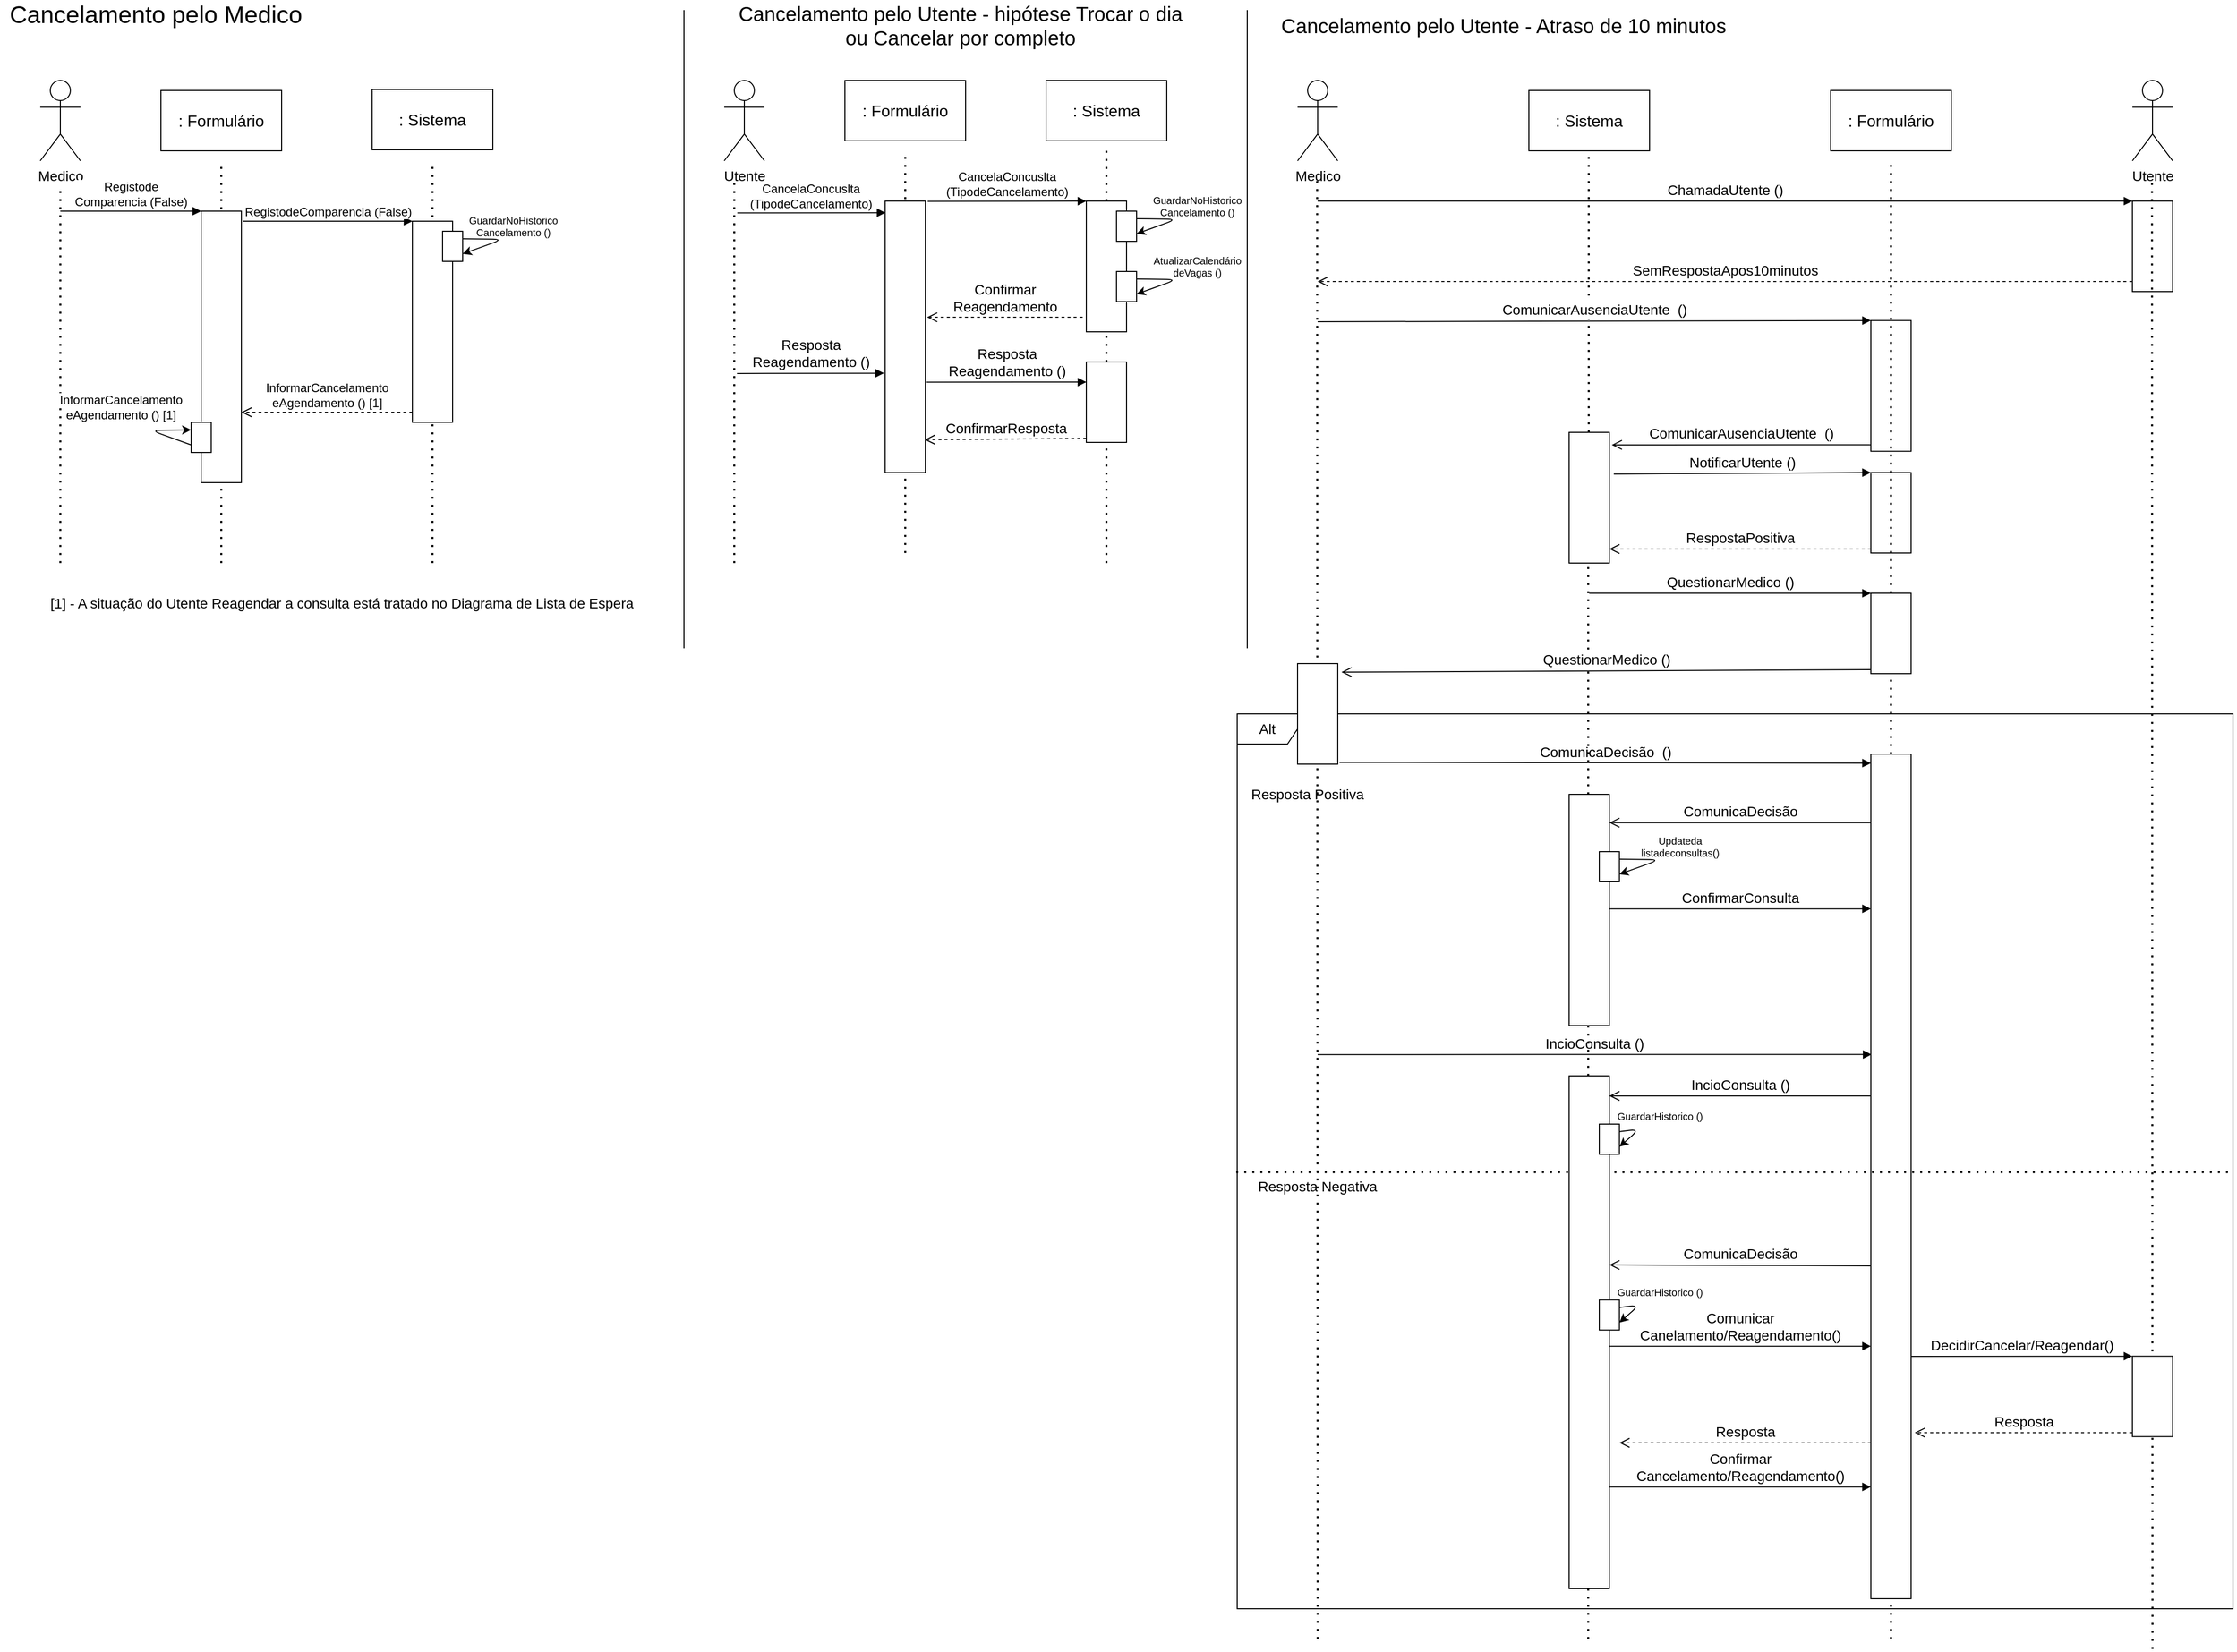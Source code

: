 <mxfile version="14.2.7" type="device"><diagram id="nyG3yByDH5-XEcaF3wyP" name="Page-1"><mxGraphModel dx="1483" dy="783" grid="1" gridSize="10" guides="1" tooltips="1" connect="1" arrows="1" fold="1" page="1" pageScale="1" pageWidth="2336" pageHeight="1654" math="0" shadow="0"><root><mxCell id="0"/><mxCell id="1" parent="0"/><mxCell id="68zxXM_9OFbMDxVNMEXU-1" value="Medico" style="shape=umlActor;verticalLabelPosition=bottom;verticalAlign=top;html=1;outlineConnect=0;fontSize=14;" parent="1" vertex="1"><mxGeometry x="80" y="80" width="40" height="80" as="geometry"/></mxCell><mxCell id="68zxXM_9OFbMDxVNMEXU-2" value="Cancelamento pelo Medico" style="text;html=1;strokeColor=none;fillColor=none;align=center;verticalAlign=middle;whiteSpace=wrap;rounded=0;fontSize=24;" parent="1" vertex="1"><mxGeometry x="40" width="310" height="30" as="geometry"/></mxCell><mxCell id="68zxXM_9OFbMDxVNMEXU-3" value="" style="endArrow=none;dashed=1;html=1;dashPattern=1 3;strokeWidth=2;fontSize=24;" parent="1" edge="1"><mxGeometry width="50" height="50" relative="1" as="geometry"><mxPoint x="100" y="560" as="sourcePoint"/><mxPoint x="100" y="190" as="targetPoint"/></mxGeometry></mxCell><mxCell id="68zxXM_9OFbMDxVNMEXU-4" value=": Sistema" style="rounded=0;whiteSpace=wrap;html=1;fontSize=16;" parent="1" vertex="1"><mxGeometry x="410" y="89" width="120" height="60" as="geometry"/></mxCell><mxCell id="68zxXM_9OFbMDxVNMEXU-5" value="" style="endArrow=none;dashed=1;html=1;dashPattern=1 3;strokeWidth=2;fontSize=16;" parent="1" edge="1"><mxGeometry width="50" height="50" relative="1" as="geometry"><mxPoint x="470" y="560" as="sourcePoint"/><mxPoint x="470" y="160" as="targetPoint"/></mxGeometry></mxCell><mxCell id="68zxXM_9OFbMDxVNMEXU-8" value="" style="html=1;points=[];perimeter=orthogonalPerimeter;strokeColor=#000000;fontSize=16;" parent="1" vertex="1"><mxGeometry x="450" y="220" width="40" height="200" as="geometry"/></mxCell><mxCell id="68zxXM_9OFbMDxVNMEXU-9" value="RegistodeComparencia (False)" style="html=1;verticalAlign=bottom;endArrow=block;entryX=0;entryY=0;fontSize=12;" parent="1" target="68zxXM_9OFbMDxVNMEXU-8" edge="1"><mxGeometry relative="1" as="geometry"><mxPoint x="282" y="220" as="sourcePoint"/></mxGeometry></mxCell><mxCell id="68zxXM_9OFbMDxVNMEXU-10" value="InformarCancelamento&lt;br&gt;eAgendamento () [1]" style="html=1;verticalAlign=bottom;endArrow=open;dashed=1;endSize=8;exitX=0;exitY=0.95;fontSize=12;" parent="1" source="68zxXM_9OFbMDxVNMEXU-8" target="DJYXt16fojzE1bJ_ypLz-3" edge="1"><mxGeometry relative="1" as="geometry"><mxPoint x="290" y="410" as="targetPoint"/></mxGeometry></mxCell><mxCell id="68zxXM_9OFbMDxVNMEXU-11" value="" style="rounded=0;whiteSpace=wrap;html=1;fontSize=16;" parent="1" vertex="1"><mxGeometry x="480" y="230" width="20" height="30" as="geometry"/></mxCell><mxCell id="68zxXM_9OFbMDxVNMEXU-12" value="" style="endArrow=classic;html=1;fontSize=16;exitX=1;exitY=0.25;exitDx=0;exitDy=0;entryX=1;entryY=0.75;entryDx=0;entryDy=0;" parent="1" source="68zxXM_9OFbMDxVNMEXU-11" target="68zxXM_9OFbMDxVNMEXU-11" edge="1"><mxGeometry width="50" height="50" relative="1" as="geometry"><mxPoint x="510" y="350" as="sourcePoint"/><mxPoint x="570" y="245" as="targetPoint"/><Array as="points"><mxPoint x="540" y="238"/></Array></mxGeometry></mxCell><mxCell id="68zxXM_9OFbMDxVNMEXU-13" value="GuardarNoHistorico&lt;br&gt;Cancelamento ()" style="text;html=1;align=center;verticalAlign=middle;resizable=0;points=[];autosize=1;fontSize=10;" parent="1" vertex="1"><mxGeometry x="500" y="210" width="100" height="30" as="geometry"/></mxCell><mxCell id="68zxXM_9OFbMDxVNMEXU-18" value="[1] - A situação do Utente Reagendar a consulta está tratado no Diagrama de Lista de Espera" style="text;html=1;strokeColor=none;fillColor=none;align=center;verticalAlign=middle;whiteSpace=wrap;rounded=0;fontSize=14;" parent="1" vertex="1"><mxGeometry x="80" y="590" width="600" height="20" as="geometry"/></mxCell><mxCell id="68zxXM_9OFbMDxVNMEXU-19" value="Cancelamento pelo Utente - hipótese Trocar o dia ou Cancelar por completo" style="text;html=1;strokeColor=none;fillColor=none;align=center;verticalAlign=middle;whiteSpace=wrap;rounded=0;fontSize=20;" parent="1" vertex="1"><mxGeometry x="760" y="10" width="470" height="30" as="geometry"/></mxCell><mxCell id="68zxXM_9OFbMDxVNMEXU-20" value="" style="endArrow=none;html=1;fontSize=14;" parent="1" edge="1"><mxGeometry width="50" height="50" relative="1" as="geometry"><mxPoint x="720" y="644.8" as="sourcePoint"/><mxPoint x="720" y="10" as="targetPoint"/></mxGeometry></mxCell><mxCell id="68zxXM_9OFbMDxVNMEXU-23" value="" style="endArrow=none;dashed=1;html=1;dashPattern=1 3;strokeWidth=2;fontSize=24;" parent="1" edge="1"><mxGeometry width="50" height="50" relative="1" as="geometry"><mxPoint x="770" y="560" as="sourcePoint"/><mxPoint x="770" y="180" as="targetPoint"/></mxGeometry></mxCell><mxCell id="68zxXM_9OFbMDxVNMEXU-24" value=": Sistema" style="rounded=0;whiteSpace=wrap;html=1;fontSize=16;" parent="1" vertex="1"><mxGeometry x="1080" y="80" width="120" height="60" as="geometry"/></mxCell><mxCell id="68zxXM_9OFbMDxVNMEXU-25" value="" style="endArrow=none;dashed=1;html=1;dashPattern=1 3;strokeWidth=2;fontSize=16;" parent="1" edge="1"><mxGeometry width="50" height="50" relative="1" as="geometry"><mxPoint x="1140" y="560" as="sourcePoint"/><mxPoint x="1140" y="150" as="targetPoint"/></mxGeometry></mxCell><mxCell id="68zxXM_9OFbMDxVNMEXU-37" value="" style="html=1;points=[];perimeter=orthogonalPerimeter;strokeColor=#000000;fontSize=14;" parent="1" vertex="1"><mxGeometry x="1120" y="200" width="40" height="130" as="geometry"/></mxCell><mxCell id="68zxXM_9OFbMDxVNMEXU-38" value="CancelaConcuslta &lt;br&gt;(TipodeCancelamento)" style="html=1;verticalAlign=bottom;endArrow=block;entryX=0;entryY=0;fontSize=12;exitX=1.058;exitY=0.001;exitDx=0;exitDy=0;exitPerimeter=0;" parent="1" source="DJYXt16fojzE1bJ_ypLz-11" target="68zxXM_9OFbMDxVNMEXU-37" edge="1"><mxGeometry relative="1" as="geometry"><mxPoint x="770" y="200" as="sourcePoint"/></mxGeometry></mxCell><mxCell id="68zxXM_9OFbMDxVNMEXU-39" value="Confirmar&lt;br&gt;Reagendamento" style="html=1;verticalAlign=bottom;endArrow=open;dashed=1;endSize=8;exitX=-0.092;exitY=0.888;fontSize=14;entryX=1.042;entryY=0.428;entryDx=0;entryDy=0;entryPerimeter=0;exitDx=0;exitDy=0;exitPerimeter=0;" parent="1" source="68zxXM_9OFbMDxVNMEXU-37" target="DJYXt16fojzE1bJ_ypLz-11" edge="1"><mxGeometry relative="1" as="geometry"><mxPoint x="770" y="315" as="targetPoint"/><mxPoint x="1030" y="315" as="sourcePoint"/></mxGeometry></mxCell><mxCell id="68zxXM_9OFbMDxVNMEXU-41" value="" style="rounded=0;whiteSpace=wrap;html=1;fontSize=16;" parent="1" vertex="1"><mxGeometry x="1150" y="210" width="20" height="30" as="geometry"/></mxCell><mxCell id="68zxXM_9OFbMDxVNMEXU-42" value="" style="endArrow=classic;html=1;fontSize=16;exitX=1;exitY=0.25;exitDx=0;exitDy=0;entryX=1;entryY=0.75;entryDx=0;entryDy=0;" parent="1" source="68zxXM_9OFbMDxVNMEXU-41" target="68zxXM_9OFbMDxVNMEXU-41" edge="1"><mxGeometry width="50" height="50" relative="1" as="geometry"><mxPoint x="1180" y="330" as="sourcePoint"/><mxPoint x="1240" y="225" as="targetPoint"/><Array as="points"><mxPoint x="1210" y="218"/></Array></mxGeometry></mxCell><mxCell id="68zxXM_9OFbMDxVNMEXU-43" value="GuardarNoHistorico&lt;br&gt;Cancelamento ()" style="text;html=1;align=center;verticalAlign=middle;resizable=0;points=[];autosize=1;fontSize=10;" parent="1" vertex="1"><mxGeometry x="1180" y="190" width="100" height="30" as="geometry"/></mxCell><mxCell id="68zxXM_9OFbMDxVNMEXU-44" value="" style="html=1;points=[];perimeter=orthogonalPerimeter;strokeColor=#000000;fontSize=14;" parent="1" vertex="1"><mxGeometry x="1120" y="360" width="40" height="80" as="geometry"/></mxCell><mxCell id="68zxXM_9OFbMDxVNMEXU-45" value="Resposta&lt;br&gt;Reagendamento ()" style="html=1;verticalAlign=bottom;endArrow=block;entryX=0;entryY=0;fontSize=14;exitX=1.03;exitY=0.593;exitDx=0;exitDy=0;exitPerimeter=0;" parent="1" edge="1"><mxGeometry relative="1" as="geometry"><mxPoint x="961.2" y="380.11" as="sourcePoint"/><mxPoint x="1120" y="380" as="targetPoint"/></mxGeometry></mxCell><mxCell id="68zxXM_9OFbMDxVNMEXU-46" value="ConfirmarResposta" style="html=1;verticalAlign=bottom;endArrow=open;dashed=1;endSize=8;exitX=0;exitY=0.95;fontSize=14;entryX=0.983;entryY=0.879;entryDx=0;entryDy=0;entryPerimeter=0;" parent="1" source="68zxXM_9OFbMDxVNMEXU-44" target="DJYXt16fojzE1bJ_ypLz-11" edge="1"><mxGeometry relative="1" as="geometry"><mxPoint x="770" y="436" as="targetPoint"/></mxGeometry></mxCell><mxCell id="68zxXM_9OFbMDxVNMEXU-50" value="Utente" style="shape=umlActor;verticalLabelPosition=bottom;verticalAlign=top;html=1;outlineConnect=0;fontSize=14;" parent="1" vertex="1"><mxGeometry x="760" y="80" width="40" height="80" as="geometry"/></mxCell><mxCell id="68zxXM_9OFbMDxVNMEXU-51" value="" style="endArrow=none;html=1;fontSize=14;" parent="1" edge="1"><mxGeometry width="50" height="50" relative="1" as="geometry"><mxPoint x="1280" y="644.8" as="sourcePoint"/><mxPoint x="1280" y="10" as="targetPoint"/></mxGeometry></mxCell><mxCell id="68zxXM_9OFbMDxVNMEXU-52" value="" style="endArrow=none;dashed=1;html=1;dashPattern=1 3;strokeWidth=2;fontSize=24;" parent="1" edge="1"><mxGeometry width="50" height="50" relative="1" as="geometry"><mxPoint x="1350" y="1630" as="sourcePoint"/><mxPoint x="1349.5" y="180" as="targetPoint"/></mxGeometry></mxCell><mxCell id="68zxXM_9OFbMDxVNMEXU-53" value=": Sistema" style="rounded=0;whiteSpace=wrap;html=1;fontSize=16;" parent="1" vertex="1"><mxGeometry x="1560" y="90" width="120" height="60" as="geometry"/></mxCell><mxCell id="68zxXM_9OFbMDxVNMEXU-54" value="" style="endArrow=none;dashed=1;html=1;dashPattern=1 3;strokeWidth=2;fontSize=16;" parent="1" source="DJYXt16fojzE1bJ_ypLz-25" edge="1"><mxGeometry width="50" height="50" relative="1" as="geometry"><mxPoint x="1619" y="1280" as="sourcePoint"/><mxPoint x="1619.5" y="150" as="targetPoint"/></mxGeometry></mxCell><mxCell id="68zxXM_9OFbMDxVNMEXU-55" value="" style="html=1;points=[];perimeter=orthogonalPerimeter;strokeColor=#000000;fontSize=14;" parent="1" vertex="1"><mxGeometry x="2160" y="200" width="40" height="90" as="geometry"/></mxCell><mxCell id="68zxXM_9OFbMDxVNMEXU-56" value="ChamadaUtente ()" style="html=1;verticalAlign=bottom;endArrow=block;entryX=0;entryY=0;fontSize=14;" parent="1" target="68zxXM_9OFbMDxVNMEXU-55" edge="1"><mxGeometry relative="1" as="geometry"><mxPoint x="1350" y="200" as="sourcePoint"/></mxGeometry></mxCell><mxCell id="68zxXM_9OFbMDxVNMEXU-57" value="SemRespostaApos10minutos" style="html=1;verticalAlign=bottom;endArrow=open;dashed=1;endSize=8;exitX=0;exitY=0.889;fontSize=14;exitDx=0;exitDy=0;exitPerimeter=0;" parent="1" source="68zxXM_9OFbMDxVNMEXU-55" edge="1"><mxGeometry relative="1" as="geometry"><mxPoint x="1350" y="280" as="targetPoint"/><mxPoint x="1560" y="280.5" as="sourcePoint"/></mxGeometry></mxCell><mxCell id="68zxXM_9OFbMDxVNMEXU-64" value="Medico" style="shape=umlActor;verticalLabelPosition=bottom;verticalAlign=top;html=1;outlineConnect=0;fontSize=14;" parent="1" vertex="1"><mxGeometry x="1330" y="80" width="40" height="80" as="geometry"/></mxCell><mxCell id="68zxXM_9OFbMDxVNMEXU-65" value="Cancelamento pelo Utente - Atraso de 10 minutos" style="text;html=1;strokeColor=none;fillColor=none;align=center;verticalAlign=middle;whiteSpace=wrap;rounded=0;fontSize=20;" parent="1" vertex="1"><mxGeometry x="1300" y="10" width="470" height="30" as="geometry"/></mxCell><mxCell id="68zxXM_9OFbMDxVNMEXU-67" value="Utente" style="shape=umlActor;verticalLabelPosition=bottom;verticalAlign=top;html=1;outlineConnect=0;fontSize=14;" parent="1" vertex="1"><mxGeometry x="2160" y="80" width="40" height="80" as="geometry"/></mxCell><mxCell id="68zxXM_9OFbMDxVNMEXU-68" value="" style="endArrow=none;dashed=1;html=1;dashPattern=1 3;strokeWidth=2;fontSize=24;" parent="1" edge="1"><mxGeometry width="50" height="50" relative="1" as="geometry"><mxPoint x="2180" y="1640" as="sourcePoint"/><mxPoint x="2179.5" y="180" as="targetPoint"/></mxGeometry></mxCell><mxCell id="68zxXM_9OFbMDxVNMEXU-70" value="" style="html=1;points=[];perimeter=orthogonalPerimeter;strokeColor=#000000;fontSize=12;" parent="1" vertex="1"><mxGeometry x="1900" y="318.82" width="40" height="130" as="geometry"/></mxCell><mxCell id="68zxXM_9OFbMDxVNMEXU-71" value="ComunicarAusenciaUtente&amp;nbsp; ()" style="html=1;verticalAlign=bottom;endArrow=block;entryX=0;entryY=0;fontSize=14;" parent="1" target="68zxXM_9OFbMDxVNMEXU-70" edge="1"><mxGeometry relative="1" as="geometry"><mxPoint x="1350" y="320" as="sourcePoint"/></mxGeometry></mxCell><mxCell id="68zxXM_9OFbMDxVNMEXU-72" value="ComunicarAusenciaUtente&amp;nbsp; ()" style="html=1;verticalAlign=bottom;endArrow=open;endSize=8;exitX=0;exitY=0.95;fontSize=14;entryX=1.061;entryY=0.096;entryDx=0;entryDy=0;entryPerimeter=0;" parent="1" source="68zxXM_9OFbMDxVNMEXU-70" target="DJYXt16fojzE1bJ_ypLz-25" edge="1"><mxGeometry relative="1" as="geometry"><mxPoint x="1640" y="444" as="targetPoint"/></mxGeometry></mxCell><mxCell id="68zxXM_9OFbMDxVNMEXU-73" value="" style="html=1;points=[];perimeter=orthogonalPerimeter;strokeColor=#000000;fontSize=14;" parent="1" vertex="1"><mxGeometry x="1900" y="470" width="40" height="80" as="geometry"/></mxCell><mxCell id="68zxXM_9OFbMDxVNMEXU-74" value="NotificarUtente ()" style="html=1;verticalAlign=bottom;endArrow=block;entryX=0;entryY=0;fontSize=14;exitX=1.11;exitY=0.174;exitDx=0;exitDy=0;exitPerimeter=0;" parent="1" target="68zxXM_9OFbMDxVNMEXU-73" edge="1"><mxGeometry relative="1" as="geometry"><mxPoint x="1644.4" y="471.44" as="sourcePoint"/></mxGeometry></mxCell><mxCell id="68zxXM_9OFbMDxVNMEXU-75" value="RespostaPositiva" style="html=1;verticalAlign=bottom;endArrow=open;dashed=1;endSize=8;exitX=0;exitY=0.95;fontSize=14;" parent="1" source="68zxXM_9OFbMDxVNMEXU-73" edge="1"><mxGeometry relative="1" as="geometry"><mxPoint x="1640" y="546" as="targetPoint"/></mxGeometry></mxCell><mxCell id="68zxXM_9OFbMDxVNMEXU-77" value="ComunicaDecisão&amp;nbsp; ()" style="html=1;verticalAlign=bottom;endArrow=block;fontSize=14;exitX=1.042;exitY=0.982;exitDx=0;exitDy=0;exitPerimeter=0;" parent="1" source="DJYXt16fojzE1bJ_ypLz-65" edge="1"><mxGeometry relative="1" as="geometry"><mxPoint x="1350" y="758.82" as="sourcePoint"/><mxPoint x="1900" y="759" as="targetPoint"/></mxGeometry></mxCell><mxCell id="68zxXM_9OFbMDxVNMEXU-86" value="ConfirmarConsulta" style="html=1;verticalAlign=bottom;endArrow=block;entryX=0;entryY=0;fontSize=14;" parent="1" edge="1"><mxGeometry relative="1" as="geometry"><mxPoint x="1640" y="903.82" as="sourcePoint"/><mxPoint x="1900" y="903.82" as="targetPoint"/></mxGeometry></mxCell><mxCell id="68zxXM_9OFbMDxVNMEXU-92" value="IncioConsulta ()" style="html=1;verticalAlign=bottom;endArrow=block;fontSize=14;entryX=0.017;entryY=0.076;entryDx=0;entryDy=0;entryPerimeter=0;" parent="1" edge="1"><mxGeometry relative="1" as="geometry"><mxPoint x="1350" y="1048.82" as="sourcePoint"/><mxPoint x="1900.68" y="1048.8" as="targetPoint"/></mxGeometry></mxCell><mxCell id="68zxXM_9OFbMDxVNMEXU-96" value="Comunicar&lt;br&gt;Canelamento/Reagendamento()" style="html=1;verticalAlign=bottom;endArrow=block;entryX=0;entryY=0;fontSize=14;" parent="1" edge="1"><mxGeometry relative="1" as="geometry"><mxPoint x="1640" y="1338.82" as="sourcePoint"/><mxPoint x="1900" y="1338.82" as="targetPoint"/></mxGeometry></mxCell><mxCell id="68zxXM_9OFbMDxVNMEXU-97" value="Resposta" style="html=1;verticalAlign=bottom;endArrow=open;dashed=1;endSize=8;exitX=0;exitY=0.95;fontSize=14;" parent="1" edge="1"><mxGeometry relative="1" as="geometry"><mxPoint x="1650" y="1435" as="targetPoint"/><mxPoint x="1900" y="1434.941" as="sourcePoint"/></mxGeometry></mxCell><mxCell id="68zxXM_9OFbMDxVNMEXU-100" value="Confirmar&lt;br&gt;Cancelamento/Reagendamento()" style="html=1;verticalAlign=bottom;endArrow=block;entryX=0;entryY=0;fontSize=14;" parent="1" edge="1"><mxGeometry relative="1" as="geometry"><mxPoint x="1640" y="1478.82" as="sourcePoint"/><mxPoint x="1900" y="1478.82" as="targetPoint"/></mxGeometry></mxCell><mxCell id="Jfn0hjWWuCnwvLplZGCC-2" value="" style="rounded=0;whiteSpace=wrap;html=1;fontSize=16;" parent="1" vertex="1"><mxGeometry x="1150" y="270" width="20" height="30" as="geometry"/></mxCell><mxCell id="Jfn0hjWWuCnwvLplZGCC-3" value="" style="endArrow=classic;html=1;fontSize=16;exitX=1;exitY=0.25;exitDx=0;exitDy=0;entryX=1;entryY=0.75;entryDx=0;entryDy=0;" parent="1" source="Jfn0hjWWuCnwvLplZGCC-2" target="Jfn0hjWWuCnwvLplZGCC-2" edge="1"><mxGeometry width="50" height="50" relative="1" as="geometry"><mxPoint x="1180" y="390" as="sourcePoint"/><mxPoint x="1240" y="285" as="targetPoint"/><Array as="points"><mxPoint x="1210" y="278"/></Array></mxGeometry></mxCell><mxCell id="Jfn0hjWWuCnwvLplZGCC-4" value="AtualizarCalendário&lt;br&gt;deVagas ()" style="text;html=1;align=center;verticalAlign=middle;resizable=0;points=[];autosize=1;fontSize=10;" parent="1" vertex="1"><mxGeometry x="1180" y="250" width="100" height="30" as="geometry"/></mxCell><mxCell id="DJYXt16fojzE1bJ_ypLz-1" value=": Formulário" style="rounded=0;whiteSpace=wrap;html=1;fontSize=16;" parent="1" vertex="1"><mxGeometry x="200" y="90" width="120" height="60" as="geometry"/></mxCell><mxCell id="DJYXt16fojzE1bJ_ypLz-2" value="" style="endArrow=none;dashed=1;html=1;dashPattern=1 3;strokeWidth=2;fontSize=16;" parent="1" edge="1"><mxGeometry width="50" height="50" relative="1" as="geometry"><mxPoint x="260" y="560" as="sourcePoint"/><mxPoint x="260" y="160.0" as="targetPoint"/></mxGeometry></mxCell><mxCell id="DJYXt16fojzE1bJ_ypLz-3" value="" style="html=1;points=[];perimeter=orthogonalPerimeter;strokeColor=#000000;" parent="1" vertex="1"><mxGeometry x="240" y="210" width="40" height="270" as="geometry"/></mxCell><mxCell id="DJYXt16fojzE1bJ_ypLz-4" value="&lt;span style=&quot;font-size: 12px;&quot;&gt;Registode&lt;br style=&quot;font-size: 12px;&quot;&gt;Comparencia (False)&lt;/span&gt;" style="html=1;verticalAlign=bottom;endArrow=block;entryX=0;entryY=0;fontSize=12;" parent="1" target="DJYXt16fojzE1bJ_ypLz-3" edge="1"><mxGeometry relative="1" as="geometry"><mxPoint x="100" y="210" as="sourcePoint"/></mxGeometry></mxCell><mxCell id="DJYXt16fojzE1bJ_ypLz-9" value=": Formulário" style="rounded=0;whiteSpace=wrap;html=1;fontSize=16;" parent="1" vertex="1"><mxGeometry x="880" y="80" width="120" height="60" as="geometry"/></mxCell><mxCell id="DJYXt16fojzE1bJ_ypLz-10" value="" style="endArrow=none;dashed=1;html=1;dashPattern=1 3;strokeWidth=2;fontSize=16;" parent="1" edge="1"><mxGeometry width="50" height="50" relative="1" as="geometry"><mxPoint x="940" y="550" as="sourcePoint"/><mxPoint x="940" y="150.0" as="targetPoint"/></mxGeometry></mxCell><mxCell id="DJYXt16fojzE1bJ_ypLz-11" value="" style="html=1;points=[];perimeter=orthogonalPerimeter;strokeColor=#000000;" parent="1" vertex="1"><mxGeometry x="920" y="200" width="40" height="270" as="geometry"/></mxCell><mxCell id="DJYXt16fojzE1bJ_ypLz-15" value="CancelaConcuslta &lt;br&gt;(TipodeCancelamento)" style="html=1;verticalAlign=bottom;endArrow=block;entryX=0.008;entryY=0.043;fontSize=12;exitX=1.058;exitY=0.001;exitDx=0;exitDy=0;exitPerimeter=0;entryDx=0;entryDy=0;entryPerimeter=0;" parent="1" target="DJYXt16fojzE1bJ_ypLz-11" edge="1"><mxGeometry relative="1" as="geometry"><mxPoint x="773.0" y="211.76" as="sourcePoint"/><mxPoint x="970.68" y="211.49" as="targetPoint"/></mxGeometry></mxCell><mxCell id="DJYXt16fojzE1bJ_ypLz-17" value="Resposta&lt;br&gt;Reagendamento ()" style="html=1;verticalAlign=bottom;endArrow=block;entryX=-0.03;entryY=0.634;fontSize=14;entryDx=0;entryDy=0;entryPerimeter=0;" parent="1" edge="1"><mxGeometry relative="1" as="geometry"><mxPoint x="772.68" y="371.49" as="sourcePoint"/><mxPoint x="918.8" y="371.18" as="targetPoint"/></mxGeometry></mxCell><mxCell id="DJYXt16fojzE1bJ_ypLz-23" value=": Formulário" style="rounded=0;whiteSpace=wrap;html=1;fontSize=16;" parent="1" vertex="1"><mxGeometry x="1860" y="90" width="120" height="60" as="geometry"/></mxCell><mxCell id="DJYXt16fojzE1bJ_ypLz-24" value="" style="endArrow=none;dashed=1;html=1;dashPattern=1 3;strokeWidth=2;fontSize=16;" parent="1" source="DJYXt16fojzE1bJ_ypLz-31" edge="1"><mxGeometry width="50" height="50" relative="1" as="geometry"><mxPoint x="1920" y="1285.714" as="sourcePoint"/><mxPoint x="1920" y="160" as="targetPoint"/></mxGeometry></mxCell><mxCell id="DJYXt16fojzE1bJ_ypLz-25" value="" style="html=1;points=[];perimeter=orthogonalPerimeter;strokeColor=#000000;fontSize=12;" parent="1" vertex="1"><mxGeometry x="1600" y="430" width="40" height="130" as="geometry"/></mxCell><mxCell id="DJYXt16fojzE1bJ_ypLz-26" value="" style="endArrow=none;dashed=1;html=1;dashPattern=1 3;strokeWidth=2;fontSize=16;" parent="1" target="DJYXt16fojzE1bJ_ypLz-25" edge="1"><mxGeometry width="50" height="50" relative="1" as="geometry"><mxPoint x="1619" y="1630" as="sourcePoint"/><mxPoint x="1619.5" y="150" as="targetPoint"/></mxGeometry></mxCell><mxCell id="DJYXt16fojzE1bJ_ypLz-31" value="" style="html=1;points=[];perimeter=orthogonalPerimeter;strokeColor=#000000;fontSize=14;" parent="1" vertex="1"><mxGeometry x="1900" y="750" width="40" height="840" as="geometry"/></mxCell><mxCell id="DJYXt16fojzE1bJ_ypLz-32" value="" style="endArrow=none;dashed=1;html=1;dashPattern=1 3;strokeWidth=2;fontSize=16;" parent="1" target="DJYXt16fojzE1bJ_ypLz-31" edge="1"><mxGeometry width="50" height="50" relative="1" as="geometry"><mxPoint x="1920" y="1630" as="sourcePoint"/><mxPoint x="1920" y="300" as="targetPoint"/></mxGeometry></mxCell><mxCell id="DJYXt16fojzE1bJ_ypLz-33" value="Alt" style="shape=umlFrame;whiteSpace=wrap;html=1;fontSize=14;" parent="1" vertex="1"><mxGeometry x="1270" y="710" width="990" height="890" as="geometry"/></mxCell><mxCell id="DJYXt16fojzE1bJ_ypLz-34" value="Resposta Positiva" style="text;html=1;strokeColor=none;fillColor=none;align=center;verticalAlign=middle;whiteSpace=wrap;rounded=0;fontSize=14;" parent="1" vertex="1"><mxGeometry x="1270" y="780" width="140" height="20" as="geometry"/></mxCell><mxCell id="DJYXt16fojzE1bJ_ypLz-35" value="Resposta Negativa" style="text;html=1;strokeColor=none;fillColor=none;align=center;verticalAlign=middle;whiteSpace=wrap;rounded=0;fontSize=14;" parent="1" vertex="1"><mxGeometry x="1280" y="1170" width="140" height="20" as="geometry"/></mxCell><mxCell id="DJYXt16fojzE1bJ_ypLz-36" value="" style="endArrow=none;dashed=1;html=1;dashPattern=1 3;strokeWidth=2;fontSize=14;entryX=1.001;entryY=0.463;entryDx=0;entryDy=0;entryPerimeter=0;exitX=-0.001;exitY=0.463;exitDx=0;exitDy=0;exitPerimeter=0;" parent="1" edge="1"><mxGeometry width="50" height="50" relative="1" as="geometry"><mxPoint x="1269.01" y="1165.7" as="sourcePoint"/><mxPoint x="2260.99" y="1165.7" as="targetPoint"/></mxGeometry></mxCell><mxCell id="DJYXt16fojzE1bJ_ypLz-37" value="ComunicaDecisão" style="html=1;verticalAlign=bottom;endArrow=open;endSize=8;exitX=0;exitY=0.95;fontSize=14;" parent="1" edge="1"><mxGeometry relative="1" as="geometry"><mxPoint x="1640" y="818.23" as="targetPoint"/><mxPoint x="1900" y="818.23" as="sourcePoint"/></mxGeometry></mxCell><mxCell id="DJYXt16fojzE1bJ_ypLz-47" value="IncioConsulta ()" style="html=1;verticalAlign=bottom;endArrow=open;endSize=8;exitX=0;exitY=0.95;fontSize=14;" parent="1" edge="1"><mxGeometry relative="1" as="geometry"><mxPoint x="1640" y="1090.0" as="targetPoint"/><mxPoint x="1900" y="1090.0" as="sourcePoint"/></mxGeometry></mxCell><mxCell id="DJYXt16fojzE1bJ_ypLz-51" value="" style="html=1;points=[];perimeter=orthogonalPerimeter;strokeColor=#000000;fontSize=12;" parent="1" vertex="1"><mxGeometry x="1600" y="1070" width="40" height="510" as="geometry"/></mxCell><mxCell id="DJYXt16fojzE1bJ_ypLz-52" value="" style="rounded=0;whiteSpace=wrap;html=1;fontSize=16;" parent="1" vertex="1"><mxGeometry x="1630" y="1292.82" width="20" height="30" as="geometry"/></mxCell><mxCell id="DJYXt16fojzE1bJ_ypLz-53" value="" style="endArrow=classic;html=1;fontSize=16;exitX=1;exitY=0.25;exitDx=0;exitDy=0;entryX=1;entryY=0.75;entryDx=0;entryDy=0;" parent="1" source="DJYXt16fojzE1bJ_ypLz-52" target="DJYXt16fojzE1bJ_ypLz-52" edge="1"><mxGeometry width="50" height="50" relative="1" as="geometry"><mxPoint x="1640" y="1409.82" as="sourcePoint"/><mxPoint x="1700" y="1304.82" as="targetPoint"/><Array as="points"><mxPoint x="1670" y="1297.82"/></Array></mxGeometry></mxCell><mxCell id="DJYXt16fojzE1bJ_ypLz-54" value="GuardarHistorico ()" style="text;html=1;align=center;verticalAlign=middle;resizable=0;points=[];autosize=1;fontSize=10;" parent="1" vertex="1"><mxGeometry x="1640" y="1274.82" width="100" height="20" as="geometry"/></mxCell><mxCell id="DJYXt16fojzE1bJ_ypLz-55" value="" style="html=1;points=[];perimeter=orthogonalPerimeter;strokeColor=#000000;fontSize=14;" parent="1" vertex="1"><mxGeometry x="2160" y="1348.82" width="40" height="80" as="geometry"/></mxCell><mxCell id="DJYXt16fojzE1bJ_ypLz-56" value="DecidirCancelar/Reagendar()" style="html=1;verticalAlign=bottom;endArrow=block;entryX=0;entryY=0;fontSize=14;" parent="1" target="DJYXt16fojzE1bJ_ypLz-55" edge="1"><mxGeometry relative="1" as="geometry"><mxPoint x="1940" y="1349" as="sourcePoint"/></mxGeometry></mxCell><mxCell id="DJYXt16fojzE1bJ_ypLz-57" value="Resposta" style="html=1;verticalAlign=bottom;endArrow=open;dashed=1;endSize=8;exitX=0;exitY=0.95;fontSize=14;entryX=1.092;entryY=0.85;entryDx=0;entryDy=0;entryPerimeter=0;" parent="1" source="DJYXt16fojzE1bJ_ypLz-55" edge="1"><mxGeometry relative="1" as="geometry"><mxPoint x="1943.68" y="1424.823" as="targetPoint"/></mxGeometry></mxCell><mxCell id="DJYXt16fojzE1bJ_ypLz-62" value="" style="html=1;points=[];perimeter=orthogonalPerimeter;strokeColor=#000000;fontSize=14;" parent="1" vertex="1"><mxGeometry x="1900" y="590" width="40" height="80" as="geometry"/></mxCell><mxCell id="DJYXt16fojzE1bJ_ypLz-63" value="QuestionarMedico ()" style="html=1;verticalAlign=bottom;endArrow=block;entryX=0;entryY=0;fontSize=14;" parent="1" target="DJYXt16fojzE1bJ_ypLz-62" edge="1"><mxGeometry relative="1" as="geometry"><mxPoint x="1620" y="590" as="sourcePoint"/></mxGeometry></mxCell><mxCell id="DJYXt16fojzE1bJ_ypLz-64" value="QuestionarMedico ()" style="html=1;verticalAlign=bottom;endArrow=open;endSize=8;exitX=0;exitY=0.95;fontSize=14;entryX=1.092;entryY=0.085;entryDx=0;entryDy=0;entryPerimeter=0;" parent="1" source="DJYXt16fojzE1bJ_ypLz-62" target="DJYXt16fojzE1bJ_ypLz-65" edge="1"><mxGeometry relative="1" as="geometry"><mxPoint x="1380" y="666" as="targetPoint"/></mxGeometry></mxCell><mxCell id="DJYXt16fojzE1bJ_ypLz-65" value="" style="html=1;points=[];perimeter=orthogonalPerimeter;strokeColor=#000000;fontSize=12;" parent="1" vertex="1"><mxGeometry x="1330" y="660" width="40" height="100" as="geometry"/></mxCell><mxCell id="DJYXt16fojzE1bJ_ypLz-70" value="ComunicaDecisão" style="html=1;verticalAlign=bottom;endArrow=open;endSize=8;exitX=0.01;exitY=0.736;fontSize=14;exitDx=0;exitDy=0;exitPerimeter=0;" parent="1" edge="1"><mxGeometry relative="1" as="geometry"><mxPoint x="1640" y="1258" as="targetPoint"/><mxPoint x="1900.4" y="1258.98" as="sourcePoint"/></mxGeometry></mxCell><mxCell id="DJYXt16fojzE1bJ_ypLz-82" value="" style="rounded=0;whiteSpace=wrap;html=1;fontSize=16;" parent="1" vertex="1"><mxGeometry x="1630" y="1118.0" width="20" height="30" as="geometry"/></mxCell><mxCell id="DJYXt16fojzE1bJ_ypLz-83" value="" style="endArrow=classic;html=1;fontSize=16;exitX=1;exitY=0.25;exitDx=0;exitDy=0;entryX=1;entryY=0.75;entryDx=0;entryDy=0;" parent="1" source="DJYXt16fojzE1bJ_ypLz-82" target="DJYXt16fojzE1bJ_ypLz-82" edge="1"><mxGeometry width="50" height="50" relative="1" as="geometry"><mxPoint x="1640" y="1235.0" as="sourcePoint"/><mxPoint x="1700" y="1130.0" as="targetPoint"/><Array as="points"><mxPoint x="1670" y="1123.0"/></Array></mxGeometry></mxCell><mxCell id="DJYXt16fojzE1bJ_ypLz-84" value="GuardarHistorico ()" style="text;html=1;align=center;verticalAlign=middle;resizable=0;points=[];autosize=1;fontSize=10;" parent="1" vertex="1"><mxGeometry x="1640" y="1100.0" width="100" height="20" as="geometry"/></mxCell><mxCell id="DJYXt16fojzE1bJ_ypLz-86" value="" style="html=1;points=[];perimeter=orthogonalPerimeter;strokeColor=#000000;fontSize=12;" parent="1" vertex="1"><mxGeometry x="1600" y="790" width="40" height="230" as="geometry"/></mxCell><mxCell id="DJYXt16fojzE1bJ_ypLz-88" value="" style="rounded=0;whiteSpace=wrap;html=1;fontSize=16;" parent="1" vertex="1"><mxGeometry x="1630" y="847" width="20" height="30" as="geometry"/></mxCell><mxCell id="DJYXt16fojzE1bJ_ypLz-89" value="" style="endArrow=classic;html=1;fontSize=16;exitX=1;exitY=0.25;exitDx=0;exitDy=0;entryX=1;entryY=0.75;entryDx=0;entryDy=0;" parent="1" source="DJYXt16fojzE1bJ_ypLz-88" target="DJYXt16fojzE1bJ_ypLz-88" edge="1"><mxGeometry width="50" height="50" relative="1" as="geometry"><mxPoint x="1660" y="967" as="sourcePoint"/><mxPoint x="1720" y="862" as="targetPoint"/><Array as="points"><mxPoint x="1690" y="855"/></Array></mxGeometry></mxCell><mxCell id="DJYXt16fojzE1bJ_ypLz-90" value="Updateda&lt;br&gt;listadeconsultas()" style="text;html=1;align=center;verticalAlign=middle;resizable=0;points=[];autosize=1;fontSize=10;" parent="1" vertex="1"><mxGeometry x="1665" y="827" width="90" height="30" as="geometry"/></mxCell><mxCell id="PBHmKDZUrcFyKIPMOsGY-1" value="" style="rounded=0;whiteSpace=wrap;html=1;fontSize=16;rotation=-180;" vertex="1" parent="1"><mxGeometry x="230" y="420" width="20" height="30" as="geometry"/></mxCell><mxCell id="PBHmKDZUrcFyKIPMOsGY-2" value="" style="endArrow=classic;html=1;fontSize=16;exitX=1;exitY=0.25;exitDx=0;exitDy=0;entryX=1;entryY=0.75;entryDx=0;entryDy=0;" edge="1" parent="1" source="PBHmKDZUrcFyKIPMOsGY-1" target="PBHmKDZUrcFyKIPMOsGY-1"><mxGeometry width="50" height="50" relative="1" as="geometry"><mxPoint x="260" y="540" as="sourcePoint"/><mxPoint x="320" y="435" as="targetPoint"/><Array as="points"><mxPoint x="190" y="428"/></Array></mxGeometry></mxCell><mxCell id="PBHmKDZUrcFyKIPMOsGY-3" value="&lt;span style=&quot;font-size: 12px ; background-color: rgb(255 , 255 , 255)&quot;&gt;InformarCancelamento&lt;/span&gt;&lt;br style=&quot;font-size: 12px&quot;&gt;&lt;span style=&quot;font-size: 12px ; background-color: rgb(255 , 255 , 255)&quot;&gt;eAgendamento () [1]&lt;/span&gt;" style="text;html=1;align=center;verticalAlign=middle;resizable=0;points=[];autosize=1;fontSize=10;" vertex="1" parent="1"><mxGeometry x="90" y="390" width="140" height="30" as="geometry"/></mxCell></root></mxGraphModel></diagram></mxfile>